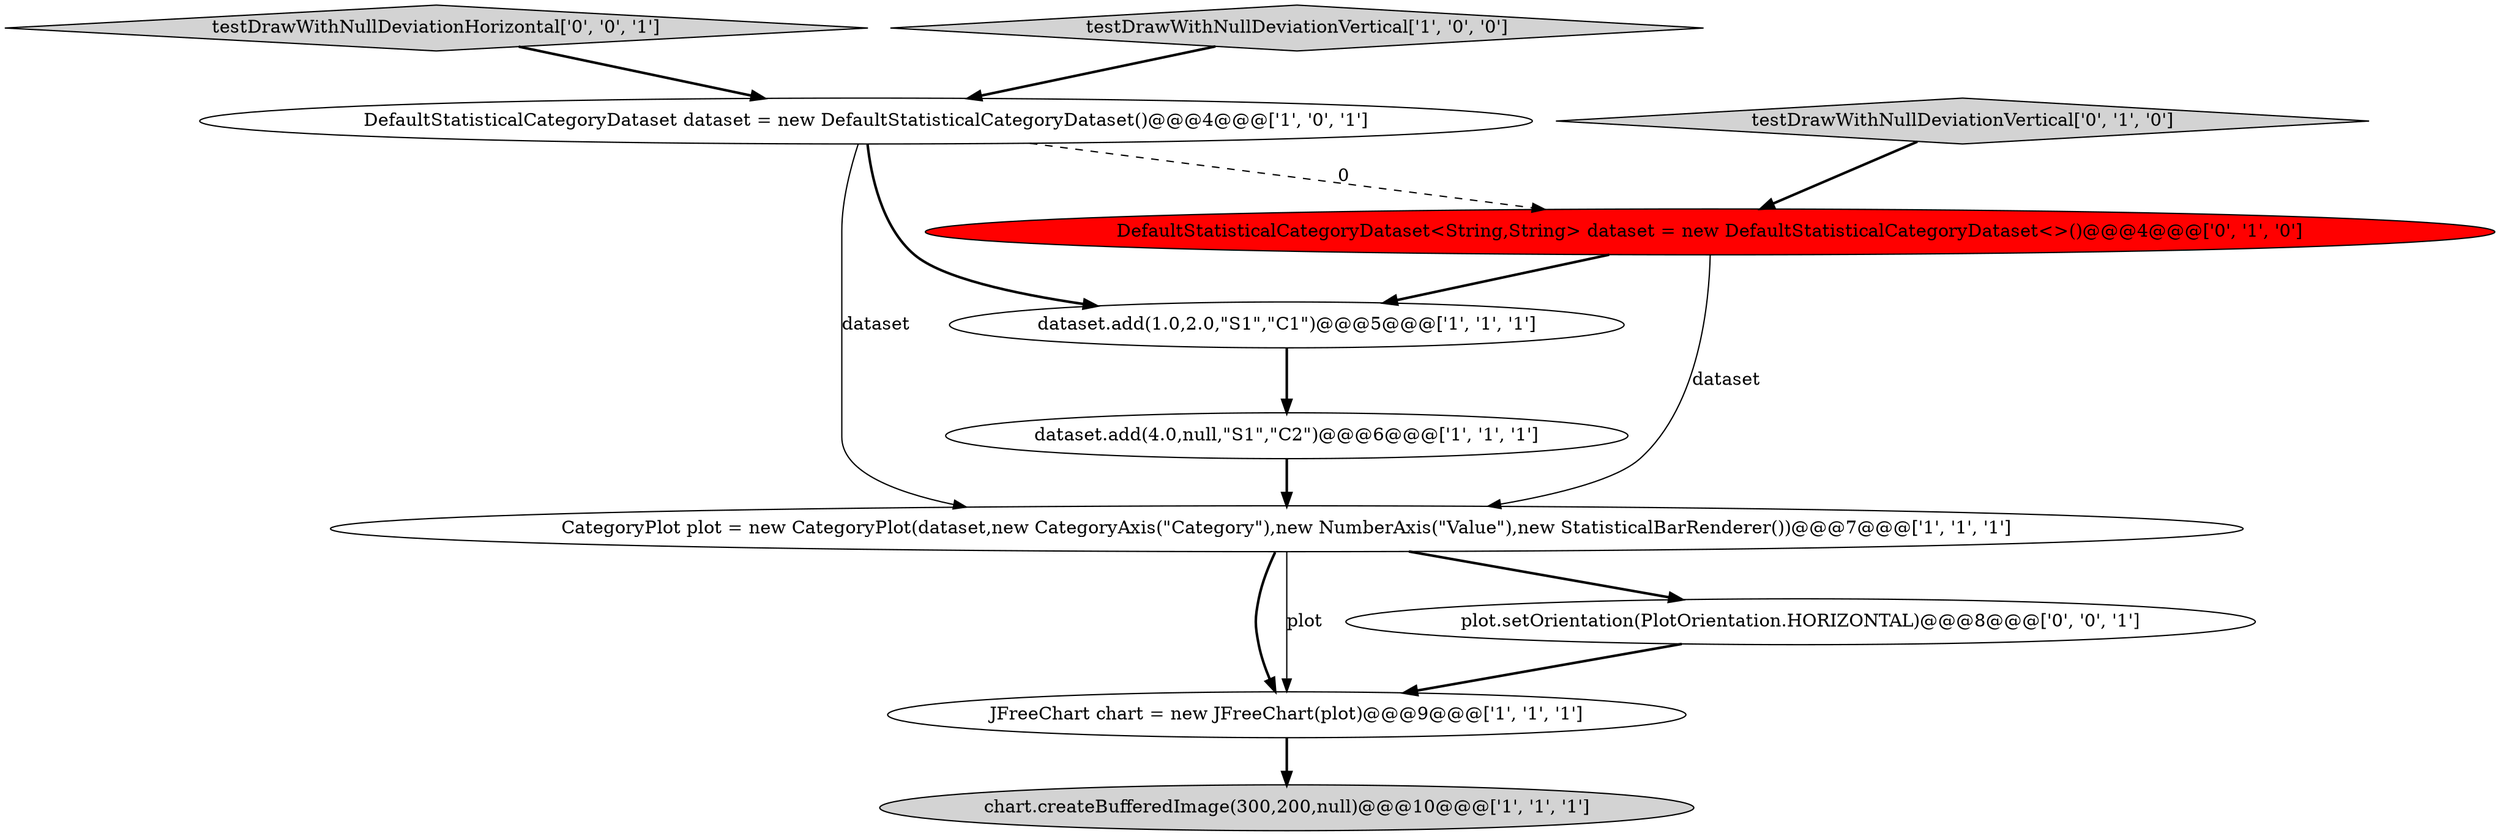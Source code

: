 digraph {
10 [style = filled, label = "testDrawWithNullDeviationHorizontal['0', '0', '1']", fillcolor = lightgray, shape = diamond image = "AAA0AAABBB3BBB"];
4 [style = filled, label = "JFreeChart chart = new JFreeChart(plot)@@@9@@@['1', '1', '1']", fillcolor = white, shape = ellipse image = "AAA0AAABBB1BBB"];
5 [style = filled, label = "chart.createBufferedImage(300,200,null)@@@10@@@['1', '1', '1']", fillcolor = lightgray, shape = ellipse image = "AAA0AAABBB1BBB"];
8 [style = filled, label = "DefaultStatisticalCategoryDataset<String,String> dataset = new DefaultStatisticalCategoryDataset<>()@@@4@@@['0', '1', '0']", fillcolor = red, shape = ellipse image = "AAA1AAABBB2BBB"];
9 [style = filled, label = "plot.setOrientation(PlotOrientation.HORIZONTAL)@@@8@@@['0', '0', '1']", fillcolor = white, shape = ellipse image = "AAA0AAABBB3BBB"];
7 [style = filled, label = "testDrawWithNullDeviationVertical['0', '1', '0']", fillcolor = lightgray, shape = diamond image = "AAA0AAABBB2BBB"];
1 [style = filled, label = "CategoryPlot plot = new CategoryPlot(dataset,new CategoryAxis(\"Category\"),new NumberAxis(\"Value\"),new StatisticalBarRenderer())@@@7@@@['1', '1', '1']", fillcolor = white, shape = ellipse image = "AAA0AAABBB1BBB"];
0 [style = filled, label = "dataset.add(4.0,null,\"S1\",\"C2\")@@@6@@@['1', '1', '1']", fillcolor = white, shape = ellipse image = "AAA0AAABBB1BBB"];
2 [style = filled, label = "DefaultStatisticalCategoryDataset dataset = new DefaultStatisticalCategoryDataset()@@@4@@@['1', '0', '1']", fillcolor = white, shape = ellipse image = "AAA0AAABBB1BBB"];
3 [style = filled, label = "dataset.add(1.0,2.0,\"S1\",\"C1\")@@@5@@@['1', '1', '1']", fillcolor = white, shape = ellipse image = "AAA0AAABBB1BBB"];
6 [style = filled, label = "testDrawWithNullDeviationVertical['1', '0', '0']", fillcolor = lightgray, shape = diamond image = "AAA0AAABBB1BBB"];
8->1 [style = solid, label="dataset"];
1->4 [style = bold, label=""];
1->9 [style = bold, label=""];
10->2 [style = bold, label=""];
2->1 [style = solid, label="dataset"];
9->4 [style = bold, label=""];
7->8 [style = bold, label=""];
2->8 [style = dashed, label="0"];
4->5 [style = bold, label=""];
0->1 [style = bold, label=""];
1->4 [style = solid, label="plot"];
3->0 [style = bold, label=""];
2->3 [style = bold, label=""];
8->3 [style = bold, label=""];
6->2 [style = bold, label=""];
}
